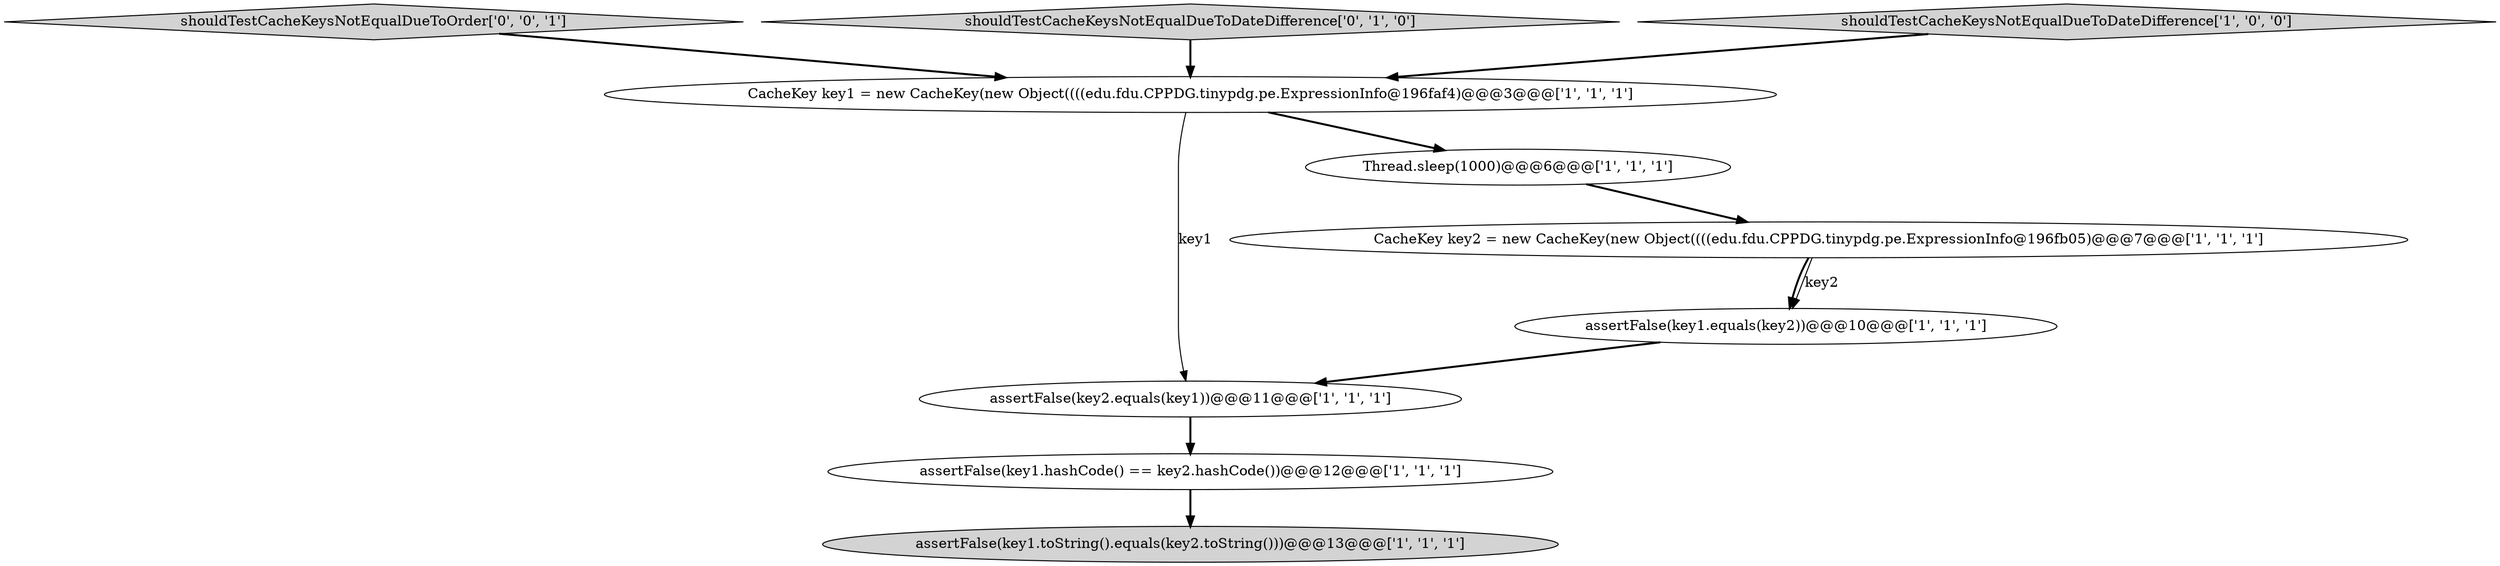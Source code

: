 digraph {
9 [style = filled, label = "shouldTestCacheKeysNotEqualDueToOrder['0', '0', '1']", fillcolor = lightgray, shape = diamond image = "AAA0AAABBB3BBB"];
4 [style = filled, label = "assertFalse(key1.equals(key2))@@@10@@@['1', '1', '1']", fillcolor = white, shape = ellipse image = "AAA0AAABBB1BBB"];
6 [style = filled, label = "assertFalse(key2.equals(key1))@@@11@@@['1', '1', '1']", fillcolor = white, shape = ellipse image = "AAA0AAABBB1BBB"];
1 [style = filled, label = "assertFalse(key1.hashCode() == key2.hashCode())@@@12@@@['1', '1', '1']", fillcolor = white, shape = ellipse image = "AAA0AAABBB1BBB"];
0 [style = filled, label = "CacheKey key2 = new CacheKey(new Object((((edu.fdu.CPPDG.tinypdg.pe.ExpressionInfo@196fb05)@@@7@@@['1', '1', '1']", fillcolor = white, shape = ellipse image = "AAA0AAABBB1BBB"];
8 [style = filled, label = "shouldTestCacheKeysNotEqualDueToDateDifference['0', '1', '0']", fillcolor = lightgray, shape = diamond image = "AAA0AAABBB2BBB"];
5 [style = filled, label = "CacheKey key1 = new CacheKey(new Object((((edu.fdu.CPPDG.tinypdg.pe.ExpressionInfo@196faf4)@@@3@@@['1', '1', '1']", fillcolor = white, shape = ellipse image = "AAA0AAABBB1BBB"];
3 [style = filled, label = "Thread.sleep(1000)@@@6@@@['1', '1', '1']", fillcolor = white, shape = ellipse image = "AAA0AAABBB1BBB"];
7 [style = filled, label = "assertFalse(key1.toString().equals(key2.toString()))@@@13@@@['1', '1', '1']", fillcolor = lightgray, shape = ellipse image = "AAA0AAABBB1BBB"];
2 [style = filled, label = "shouldTestCacheKeysNotEqualDueToDateDifference['1', '0', '0']", fillcolor = lightgray, shape = diamond image = "AAA0AAABBB1BBB"];
9->5 [style = bold, label=""];
5->3 [style = bold, label=""];
6->1 [style = bold, label=""];
5->6 [style = solid, label="key1"];
8->5 [style = bold, label=""];
0->4 [style = bold, label=""];
4->6 [style = bold, label=""];
1->7 [style = bold, label=""];
0->4 [style = solid, label="key2"];
3->0 [style = bold, label=""];
2->5 [style = bold, label=""];
}
